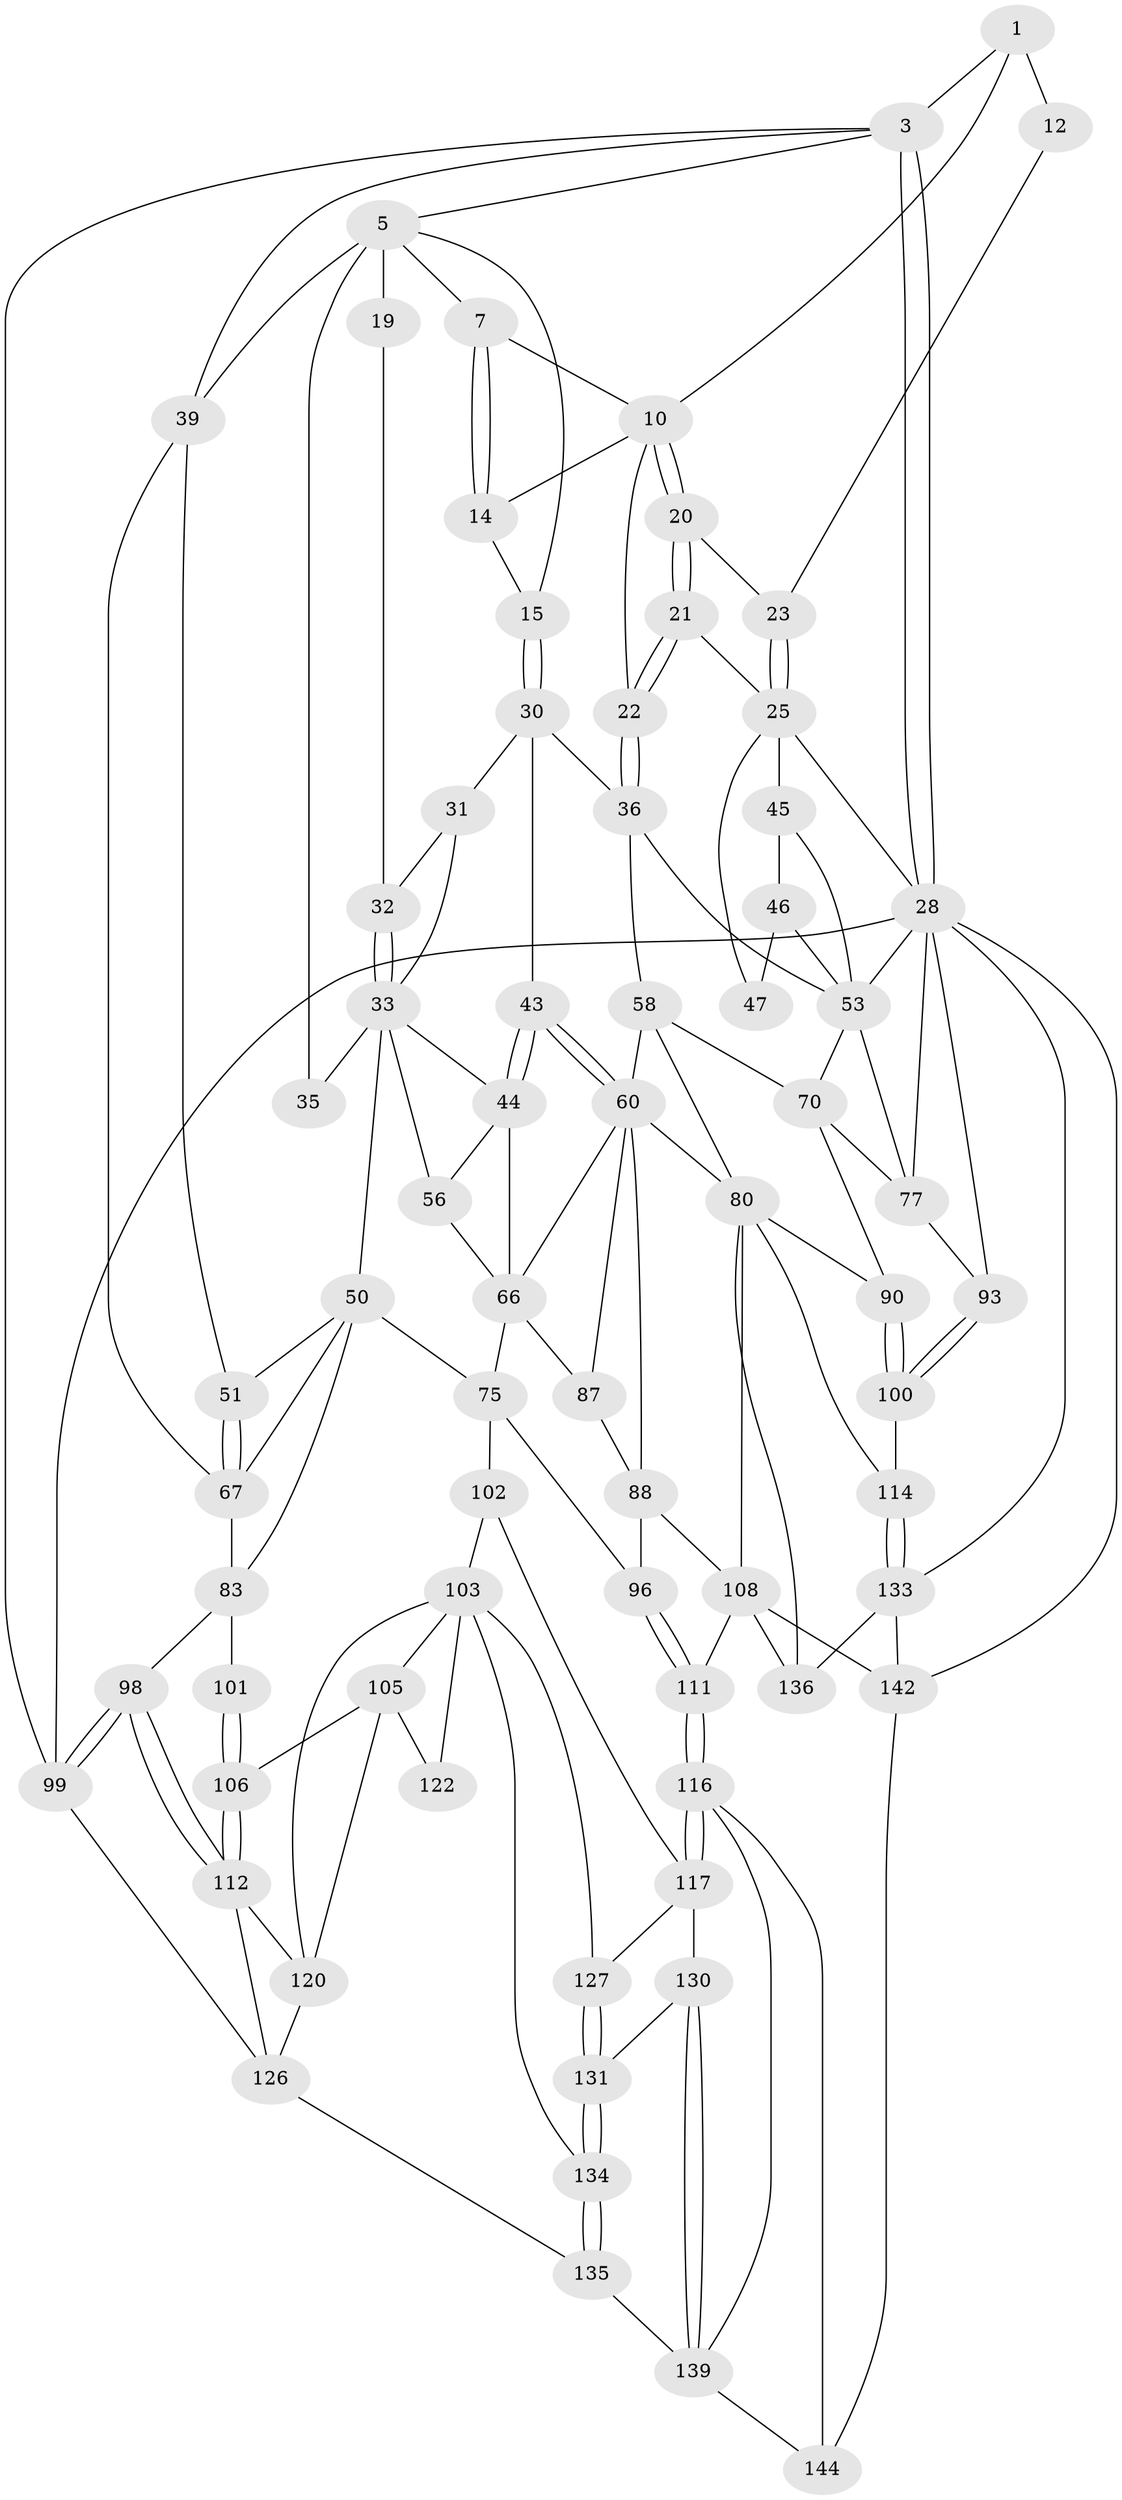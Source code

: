 // original degree distribution, {3: 0.013888888888888888, 6: 0.2222222222222222, 5: 0.5277777777777778, 4: 0.2361111111111111}
// Generated by graph-tools (version 1.1) at 2025/16/03/09/25 04:16:50]
// undirected, 72 vertices, 159 edges
graph export_dot {
graph [start="1"]
  node [color=gray90,style=filled];
  1 [pos="+0.9935146700697622+0",super="+9+2"];
  3 [pos="+1+0",super="+4"];
  5 [pos="+0+0",super="+17+6"];
  7 [pos="+0.6039920679465611+0",super="+8"];
  10 [pos="+0.8419341878661917+0.06282871061764286",super="+11"];
  12 [pos="+0.9401838260378871+0.07704225729467855"];
  14 [pos="+0.6963234234612781+0.12158837828314378"];
  15 [pos="+0.5803510452795286+0.1257731175932951"];
  19 [pos="+0.43102889685869644+0.06207935630649297"];
  20 [pos="+0.8469457573947419+0.10576062263360818"];
  21 [pos="+0.8117625077118023+0.18597564316611515"];
  22 [pos="+0.7433022607166194+0.1950456355526629"];
  23 [pos="+0.944790302209826+0.0988462195195914",super="+24"];
  25 [pos="+0.9930651615541782+0.15493276607587247",super="+26+27"];
  28 [pos="+1+0.1990451618928921",super="+61"];
  30 [pos="+0.5688094832015979+0.1459969181195812",super="+37"];
  31 [pos="+0.5458260617858878+0.169493304782882"];
  32 [pos="+0.4454317755100388+0.10156083362698651"];
  33 [pos="+0.4217438629048846+0.2300333222210568",super="+42+34"];
  35 [pos="+0.3463081175013851+0.18570288138720084",super="+41"];
  36 [pos="+0.7181175324049643+0.23650380870975538",super="+54"];
  39 [pos="+0.1444086715354311+0.27666770718718686",super="+40"];
  43 [pos="+0.6555182649889549+0.3019678126097472"];
  44 [pos="+0.5966762131633055+0.3015248965909195",super="+55"];
  45 [pos="+0.9899545408784315+0.2574006246494561"];
  46 [pos="+0.9842327480153319+0.25813233126568996",super="+52"];
  47 [pos="+0.8648027557469314+0.24525788320703226"];
  50 [pos="+0.25405280782093154+0.34196707753188155",super="+71"];
  51 [pos="+0.17431816737257633+0.30966786028380816"];
  53 [pos="+0.8558302541864492+0.35770634672430474",super="+57"];
  56 [pos="+0.43000655326034565+0.381462464494971"];
  58 [pos="+0.7860260378412687+0.45611265044911303",super="+59"];
  60 [pos="+0.7094446984943492+0.4237603230919024",super="+64"];
  66 [pos="+0.5706476169382603+0.480870433585483",super="+73"];
  67 [pos="+0.13413358493588987+0.4342736635538704",super="+72+68"];
  70 [pos="+0.8803880026783616+0.49935658611694494",super="+79"];
  75 [pos="+0.3510539435328649+0.5541052812372382",super="+97"];
  77 [pos="+0.9750697937047416+0.5066423745514126",super="+78"];
  80 [pos="+0.7315395602994972+0.631436766542534",super="+81"];
  83 [pos="+0.12945503305437145+0.5145487578184657",super="+89+84"];
  87 [pos="+0.5256020584245242+0.57779871176159"];
  88 [pos="+0.6443322741700737+0.6110148219374782",super="+94"];
  90 [pos="+0.9075600330506959+0.5986844367148209",super="+91"];
  93 [pos="+1+0.6539726392971593"];
  96 [pos="+0.4867320839544841+0.6682537580356116"];
  98 [pos="+0+0.6667774080845112"];
  99 [pos="+0+1"];
  100 [pos="+0.9069780474198004+0.7487121878731942",super="+113"];
  101 [pos="+0.15328592091674914+0.6486269078985479"];
  102 [pos="+0.32843562336967175+0.7175250964624164"];
  103 [pos="+0.24323437633205727+0.7271512835972958",super="+104+123"];
  105 [pos="+0.15691072734888725+0.6874840208038536",super="+119"];
  106 [pos="+0.15679405249614328+0.6872980498408698"];
  108 [pos="+0.6236886172750534+0.8127163193945779",super="+110"];
  111 [pos="+0.5433546959774191+0.8505483687964231"];
  112 [pos="+0+0.7073177752354778",super="+121"];
  114 [pos="+0.8731419641026877+0.8421862442870899"];
  116 [pos="+0.5281675928195305+0.8654935740510067",super="+141"];
  117 [pos="+0.5032617422200832+0.859525898196714",super="+118"];
  120 [pos="+0.0974601769036162+0.7821295053925401",super="+125"];
  122 [pos="+0.1588415297783294+0.8052615355120634"];
  126 [pos="+0.007352666942984118+1",super="+129"];
  127 [pos="+0.32999955964173666+0.7710729073357904"];
  130 [pos="+0.3244505939906322+0.911459609172522"];
  131 [pos="+0.32260423693868534+0.9109330392077202"];
  133 [pos="+1+1",super="+138"];
  134 [pos="+0.25799774677898885+0.9298359359741813"];
  135 [pos="+0+1"];
  136 [pos="+0.7582556132133825+0.9308312319114562"];
  139 [pos="+0.3518285337068143+0.9516878464126198",super="+140"];
  142 [pos="+0.6589571156604062+1",super="+143"];
  144 [pos="+0.5357086066848509+1"];
  1 -- 10;
  1 -- 12 [weight=2];
  1 -- 3;
  3 -- 28 [weight=2];
  3 -- 28;
  3 -- 99;
  3 -- 5;
  3 -- 39;
  5 -- 35 [weight=2];
  5 -- 19 [weight=2];
  5 -- 39;
  5 -- 7;
  5 -- 15;
  7 -- 14;
  7 -- 14;
  7 -- 10;
  10 -- 20;
  10 -- 20;
  10 -- 22;
  10 -- 14;
  12 -- 23;
  14 -- 15;
  15 -- 30;
  15 -- 30;
  19 -- 32;
  20 -- 21;
  20 -- 21;
  20 -- 23;
  21 -- 22;
  21 -- 22;
  21 -- 25;
  22 -- 36;
  22 -- 36;
  23 -- 25 [weight=2];
  23 -- 25;
  25 -- 47;
  25 -- 28;
  25 -- 45;
  28 -- 99;
  28 -- 133;
  28 -- 77;
  28 -- 142;
  28 -- 93;
  28 -- 53;
  30 -- 31;
  30 -- 43;
  30 -- 36;
  31 -- 32;
  31 -- 33;
  32 -- 33;
  32 -- 33;
  33 -- 44;
  33 -- 50;
  33 -- 35 [weight=2];
  33 -- 56;
  36 -- 58;
  36 -- 53;
  39 -- 51;
  39 -- 67;
  43 -- 44;
  43 -- 44;
  43 -- 60;
  43 -- 60;
  44 -- 56;
  44 -- 66;
  45 -- 46;
  45 -- 53;
  46 -- 47 [weight=2];
  46 -- 53;
  50 -- 51;
  50 -- 83;
  50 -- 75;
  50 -- 67;
  51 -- 67;
  51 -- 67;
  53 -- 77;
  53 -- 70;
  56 -- 66;
  58 -- 70;
  58 -- 80;
  58 -- 60;
  60 -- 66;
  60 -- 87;
  60 -- 88 [weight=2];
  60 -- 80;
  66 -- 75;
  66 -- 87;
  67 -- 83 [weight=2];
  70 -- 90;
  70 -- 77;
  75 -- 96;
  75 -- 102;
  77 -- 93;
  80 -- 90;
  80 -- 108;
  80 -- 114;
  80 -- 136;
  83 -- 101 [weight=2];
  83 -- 98;
  87 -- 88;
  88 -- 108;
  88 -- 96;
  90 -- 100 [weight=2];
  90 -- 100;
  93 -- 100;
  93 -- 100;
  96 -- 111;
  96 -- 111;
  98 -- 99;
  98 -- 99;
  98 -- 112;
  98 -- 112;
  99 -- 126;
  100 -- 114;
  101 -- 106;
  101 -- 106;
  102 -- 103;
  102 -- 117;
  103 -- 105;
  103 -- 122 [weight=2];
  103 -- 134;
  103 -- 120;
  103 -- 127;
  105 -- 106;
  105 -- 120;
  105 -- 122;
  106 -- 112;
  106 -- 112;
  108 -- 136;
  108 -- 111;
  108 -- 142;
  111 -- 116;
  111 -- 116;
  112 -- 120;
  112 -- 126;
  114 -- 133;
  114 -- 133;
  116 -- 117;
  116 -- 117;
  116 -- 144;
  116 -- 139;
  117 -- 130;
  117 -- 127;
  120 -- 126;
  126 -- 135;
  127 -- 131;
  127 -- 131;
  130 -- 131;
  130 -- 139;
  130 -- 139;
  131 -- 134;
  131 -- 134;
  133 -- 136;
  133 -- 142;
  134 -- 135;
  134 -- 135;
  135 -- 139;
  139 -- 144;
  142 -- 144;
}
